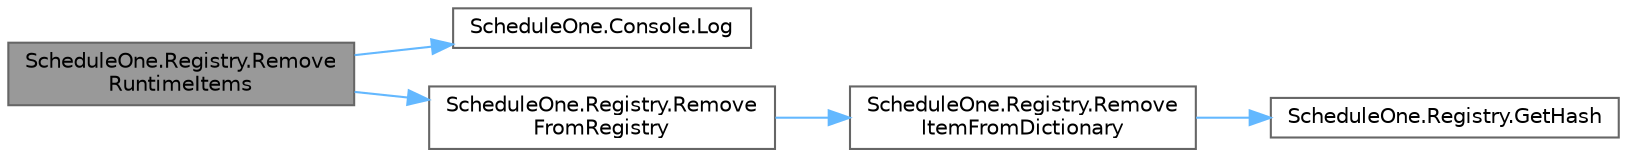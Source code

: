 digraph "ScheduleOne.Registry.RemoveRuntimeItems"
{
 // LATEX_PDF_SIZE
  bgcolor="transparent";
  edge [fontname=Helvetica,fontsize=10,labelfontname=Helvetica,labelfontsize=10];
  node [fontname=Helvetica,fontsize=10,shape=box,height=0.2,width=0.4];
  rankdir="LR";
  Node1 [id="Node000001",label="ScheduleOne.Registry.Remove\lRuntimeItems",height=0.2,width=0.4,color="gray40", fillcolor="grey60", style="filled", fontcolor="black",tooltip=" "];
  Node1 -> Node2 [id="edge1_Node000001_Node000002",color="steelblue1",style="solid",tooltip=" "];
  Node2 [id="Node000002",label="ScheduleOne.Console.Log",height=0.2,width=0.4,color="grey40", fillcolor="white", style="filled",URL="$class_schedule_one_1_1_console.html#afb218907244d12f7d08b1c1831fa1f8c",tooltip=" "];
  Node1 -> Node3 [id="edge2_Node000001_Node000003",color="steelblue1",style="solid",tooltip=" "];
  Node3 [id="Node000003",label="ScheduleOne.Registry.Remove\lFromRegistry",height=0.2,width=0.4,color="grey40", fillcolor="white", style="filled",URL="$class_schedule_one_1_1_registry.html#a01a3aa28bffb96ea6f762e30d3c3c2ae",tooltip=" "];
  Node3 -> Node4 [id="edge3_Node000003_Node000004",color="steelblue1",style="solid",tooltip=" "];
  Node4 [id="Node000004",label="ScheduleOne.Registry.Remove\lItemFromDictionary",height=0.2,width=0.4,color="grey40", fillcolor="white", style="filled",URL="$class_schedule_one_1_1_registry.html#a43679fcddb3af5e70af447ab597e460c",tooltip=" "];
  Node4 -> Node5 [id="edge4_Node000004_Node000005",color="steelblue1",style="solid",tooltip=" "];
  Node5 [id="Node000005",label="ScheduleOne.Registry.GetHash",height=0.2,width=0.4,color="grey40", fillcolor="white", style="filled",URL="$class_schedule_one_1_1_registry.html#a547b298eda12ea9ed035ce914ed78dd7",tooltip=" "];
}
